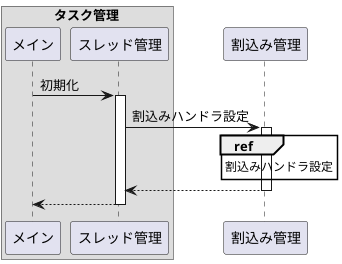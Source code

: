 @startuml

box "タスク管理"
    participant "メイン"       as main
    participant "スレッド管理" as thread
end box
participant "割込み管理" as Intmng

main -> thread: 初期化
activate thread

thread -> Intmng: 割込みハンドラ設定
activate Intmng
ref over Intmng: 割込みハンドラ設定
thread <-- Intmng:
deactivate Intmng

main <-- thread
deactivate thread

@enduml
